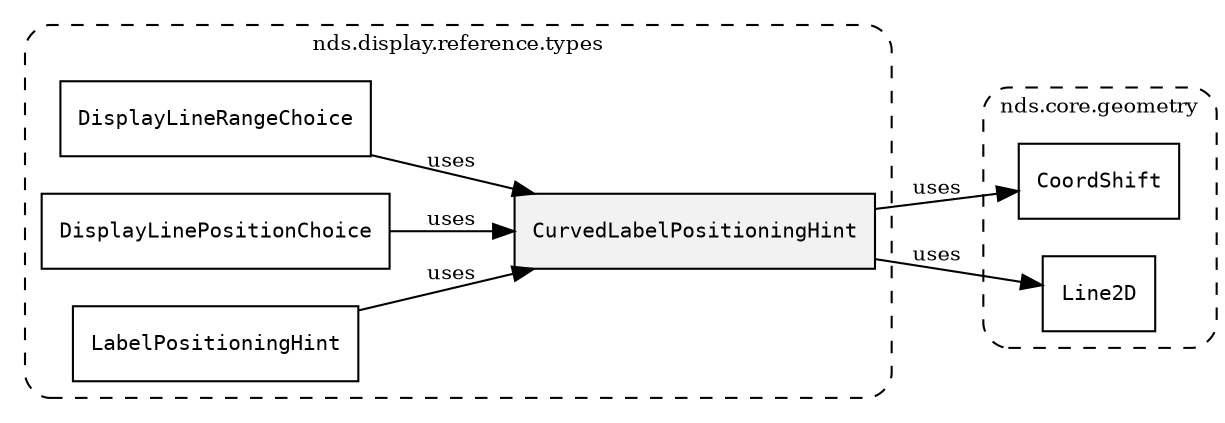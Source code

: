 /**
 * This dot file creates symbol collaboration diagram for CurvedLabelPositioningHint.
 */
digraph ZSERIO
{
    node [shape=box, fontsize=10];
    rankdir="LR";
    fontsize=10;
    tooltip="CurvedLabelPositioningHint collaboration diagram";

    subgraph "cluster_nds.display.reference.types"
    {
        style="dashed, rounded";
        label="nds.display.reference.types";
        tooltip="Package nds.display.reference.types";
        href="../../../content/packages/nds.display.reference.types.html#Package-nds-display-reference-types";
        target="_parent";

        "CurvedLabelPositioningHint" [style="filled", fillcolor="#0000000D", target="_parent", label=<<font face="monospace"><table align="center" border="0" cellspacing="0" cellpadding="0"><tr><td href="../../../content/packages/nds.display.reference.types.html#Structure-CurvedLabelPositioningHint" title="Structure defined in nds.display.reference.types">CurvedLabelPositioningHint</td></tr></table></font>>];
        "DisplayLineRangeChoice" [target="_parent", label=<<font face="monospace"><table align="center" border="0" cellspacing="0" cellpadding="0"><tr><td href="../../../content/packages/nds.display.reference.types.html#Choice-DisplayLineRangeChoice" title="Choice defined in nds.display.reference.types">DisplayLineRangeChoice</td></tr></table></font>>];
        "DisplayLinePositionChoice" [target="_parent", label=<<font face="monospace"><table align="center" border="0" cellspacing="0" cellpadding="0"><tr><td href="../../../content/packages/nds.display.reference.types.html#Choice-DisplayLinePositionChoice" title="Choice defined in nds.display.reference.types">DisplayLinePositionChoice</td></tr></table></font>>];
        "LabelPositioningHint" [target="_parent", label=<<font face="monospace"><table align="center" border="0" cellspacing="0" cellpadding="0"><tr><td href="../../../content/packages/nds.display.reference.types.html#Structure-LabelPositioningHint" title="Structure defined in nds.display.reference.types">LabelPositioningHint</td></tr></table></font>>];
    }

    subgraph "cluster_nds.core.geometry"
    {
        style="dashed, rounded";
        label="nds.core.geometry";
        tooltip="Package nds.core.geometry";
        href="../../../content/packages/nds.core.geometry.html#Package-nds-core-geometry";
        target="_parent";

        "CoordShift" [target="_parent", label=<<font face="monospace"><table align="center" border="0" cellspacing="0" cellpadding="0"><tr><td href="../../../content/packages/nds.core.geometry.html#Subtype-CoordShift" title="Subtype defined in nds.core.geometry">CoordShift</td></tr></table></font>>];
        "Line2D" [target="_parent", label=<<font face="monospace"><table align="center" border="0" cellspacing="0" cellpadding="0"><tr><td href="../../../content/packages/nds.core.geometry.html#Structure-Line2D" title="Structure defined in nds.core.geometry">Line2D</td></tr></table></font>>];
    }

    "CurvedLabelPositioningHint" -> "CoordShift" [label="uses", fontsize=10];
    "CurvedLabelPositioningHint" -> "Line2D" [label="uses", fontsize=10];
    "DisplayLineRangeChoice" -> "CurvedLabelPositioningHint" [label="uses", fontsize=10];
    "DisplayLinePositionChoice" -> "CurvedLabelPositioningHint" [label="uses", fontsize=10];
    "LabelPositioningHint" -> "CurvedLabelPositioningHint" [label="uses", fontsize=10];
}
